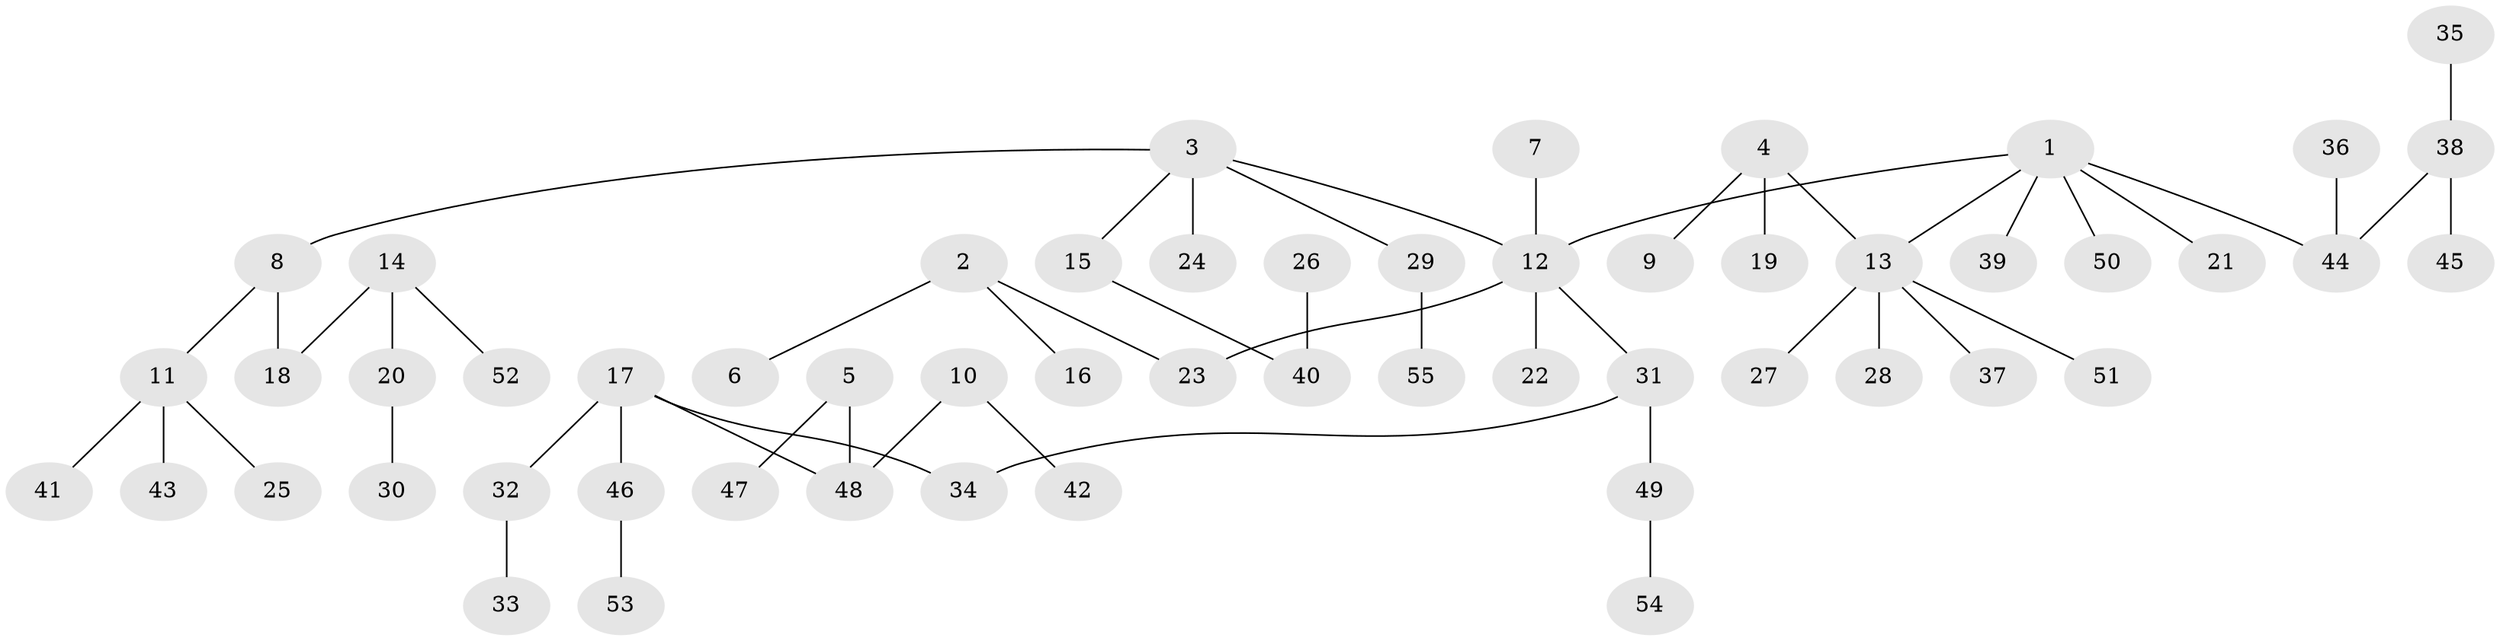 // original degree distribution, {3: 0.13761467889908258, 8: 0.01834862385321101, 2: 0.22935779816513763, 4: 0.03669724770642202, 6: 0.01834862385321101, 1: 0.5229357798165137, 5: 0.03669724770642202}
// Generated by graph-tools (version 1.1) at 2025/37/03/04/25 23:37:24]
// undirected, 55 vertices, 54 edges
graph export_dot {
  node [color=gray90,style=filled];
  1;
  2;
  3;
  4;
  5;
  6;
  7;
  8;
  9;
  10;
  11;
  12;
  13;
  14;
  15;
  16;
  17;
  18;
  19;
  20;
  21;
  22;
  23;
  24;
  25;
  26;
  27;
  28;
  29;
  30;
  31;
  32;
  33;
  34;
  35;
  36;
  37;
  38;
  39;
  40;
  41;
  42;
  43;
  44;
  45;
  46;
  47;
  48;
  49;
  50;
  51;
  52;
  53;
  54;
  55;
  1 -- 12 [weight=1.0];
  1 -- 13 [weight=1.0];
  1 -- 21 [weight=1.0];
  1 -- 39 [weight=1.0];
  1 -- 44 [weight=1.0];
  1 -- 50 [weight=1.0];
  2 -- 6 [weight=1.0];
  2 -- 16 [weight=1.0];
  2 -- 23 [weight=1.0];
  3 -- 8 [weight=1.0];
  3 -- 12 [weight=1.0];
  3 -- 15 [weight=1.0];
  3 -- 24 [weight=1.0];
  3 -- 29 [weight=1.0];
  4 -- 9 [weight=1.0];
  4 -- 13 [weight=1.0];
  4 -- 19 [weight=1.0];
  5 -- 47 [weight=1.0];
  5 -- 48 [weight=1.0];
  7 -- 12 [weight=1.0];
  8 -- 11 [weight=1.0];
  8 -- 18 [weight=1.0];
  10 -- 42 [weight=1.0];
  10 -- 48 [weight=1.0];
  11 -- 25 [weight=1.0];
  11 -- 41 [weight=1.0];
  11 -- 43 [weight=1.0];
  12 -- 22 [weight=1.0];
  12 -- 23 [weight=1.0];
  12 -- 31 [weight=1.0];
  13 -- 27 [weight=1.0];
  13 -- 28 [weight=1.0];
  13 -- 37 [weight=1.0];
  13 -- 51 [weight=1.0];
  14 -- 18 [weight=1.0];
  14 -- 20 [weight=1.0];
  14 -- 52 [weight=1.0];
  15 -- 40 [weight=1.0];
  17 -- 32 [weight=1.0];
  17 -- 34 [weight=1.0];
  17 -- 46 [weight=1.0];
  17 -- 48 [weight=1.0];
  20 -- 30 [weight=1.0];
  26 -- 40 [weight=1.0];
  29 -- 55 [weight=1.0];
  31 -- 34 [weight=1.0];
  31 -- 49 [weight=1.0];
  32 -- 33 [weight=1.0];
  35 -- 38 [weight=1.0];
  36 -- 44 [weight=1.0];
  38 -- 44 [weight=1.0];
  38 -- 45 [weight=1.0];
  46 -- 53 [weight=1.0];
  49 -- 54 [weight=1.0];
}
